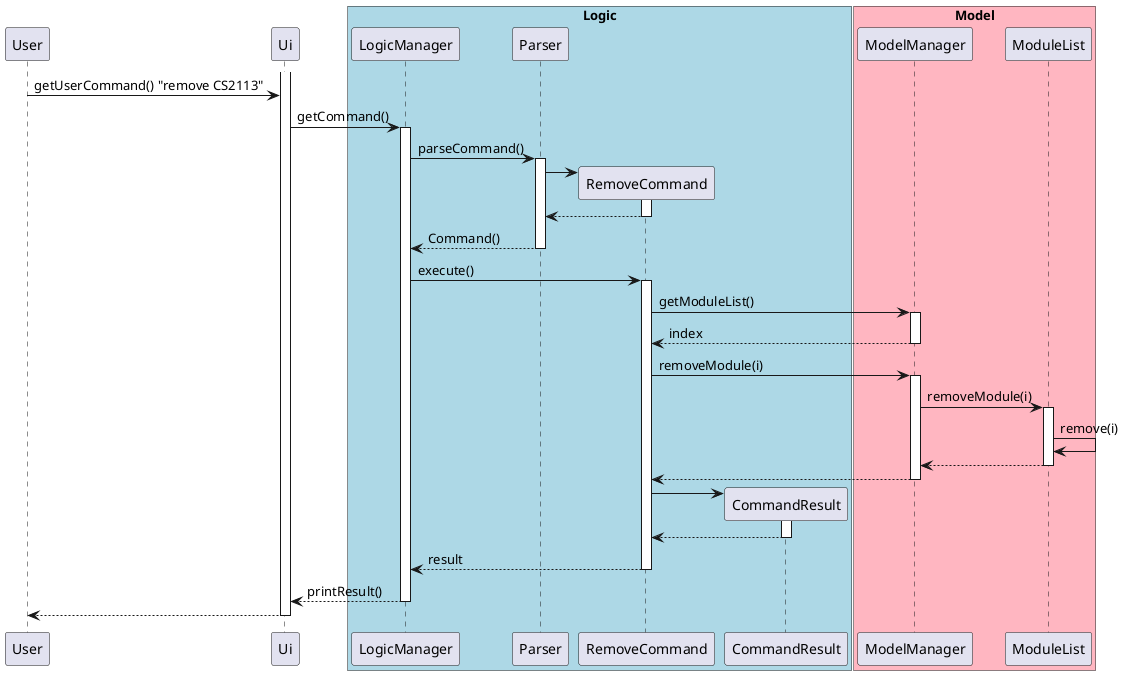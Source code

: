@startuml
participant User

activate Ui
User -> Ui: getUserCommand() "remove CS2113"
box "Logic" #LightBlue
Ui -> LogicManager: getCommand()
activate LogicManager


LogicManager -> Parser: parseCommand()
activate Parser


create RemoveCommand
Parser -> RemoveCommand
activate RemoveCommand

RemoveCommand --> Parser:
deactivate RemoveCommand


Parser --> LogicManager: Command()
deactivate Parser


LogicManager -> RemoveCommand: execute()
participant CommandResult
end box

box "Model" #LightPink
activate RemoveCommand

RemoveCommand -> ModelManager: getModuleList()
activate ModelManager
ModelManager --> RemoveCommand: index
deactivate ModelManager

RemoveCommand -> ModelManager: removeModule(i)

activate ModelManager

ModelManager -> ModuleList: removeModule(i)
activate ModuleList

ModuleList -> ModuleList: remove(i)

ModuleList --> ModelManager: 
deactivate ModuleList

ModelManager --> RemoveCommand
deactivate ModelManager

create CommandResult

RemoveCommand -> CommandResult
activate CommandResult
CommandResult --> RemoveCommand
deactivate CommandResult

RemoveCommand --> LogicManager: result
deactivate RemoveCommand

LogicManager --> Ui: printResult()
deactivate LogicManager

Ui --> User
deactivate Ui




@enduml